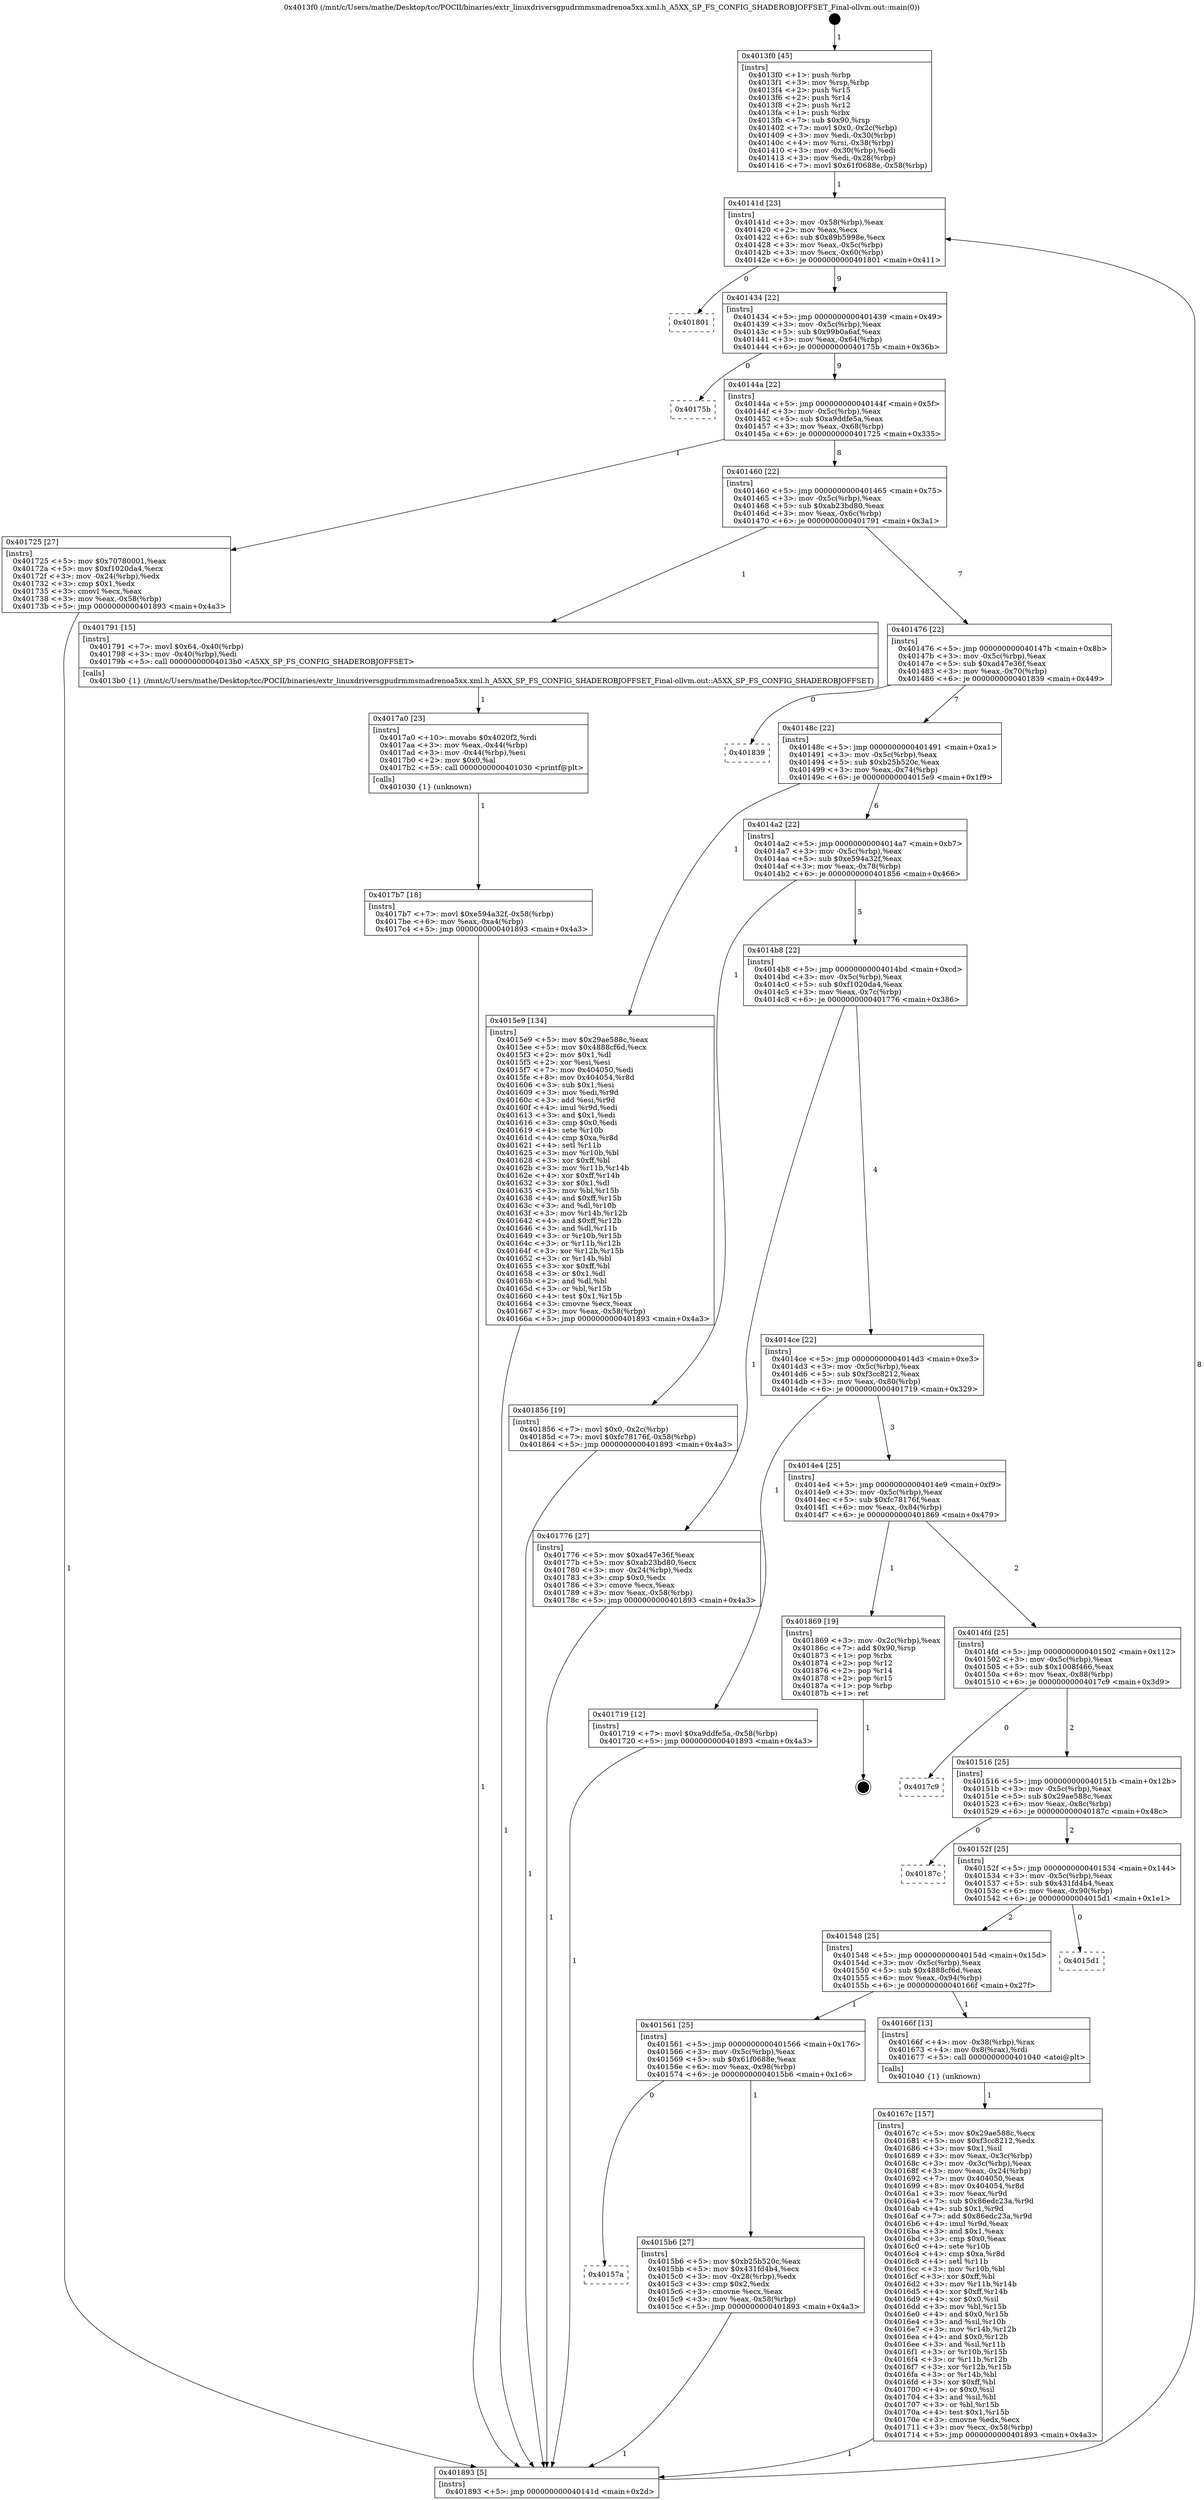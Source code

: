 digraph "0x4013f0" {
  label = "0x4013f0 (/mnt/c/Users/mathe/Desktop/tcc/POCII/binaries/extr_linuxdriversgpudrmmsmadrenoa5xx.xml.h_A5XX_SP_FS_CONFIG_SHADEROBJOFFSET_Final-ollvm.out::main(0))"
  labelloc = "t"
  node[shape=record]

  Entry [label="",width=0.3,height=0.3,shape=circle,fillcolor=black,style=filled]
  "0x40141d" [label="{
     0x40141d [23]\l
     | [instrs]\l
     &nbsp;&nbsp;0x40141d \<+3\>: mov -0x58(%rbp),%eax\l
     &nbsp;&nbsp;0x401420 \<+2\>: mov %eax,%ecx\l
     &nbsp;&nbsp;0x401422 \<+6\>: sub $0x89b5998e,%ecx\l
     &nbsp;&nbsp;0x401428 \<+3\>: mov %eax,-0x5c(%rbp)\l
     &nbsp;&nbsp;0x40142b \<+3\>: mov %ecx,-0x60(%rbp)\l
     &nbsp;&nbsp;0x40142e \<+6\>: je 0000000000401801 \<main+0x411\>\l
  }"]
  "0x401801" [label="{
     0x401801\l
  }", style=dashed]
  "0x401434" [label="{
     0x401434 [22]\l
     | [instrs]\l
     &nbsp;&nbsp;0x401434 \<+5\>: jmp 0000000000401439 \<main+0x49\>\l
     &nbsp;&nbsp;0x401439 \<+3\>: mov -0x5c(%rbp),%eax\l
     &nbsp;&nbsp;0x40143c \<+5\>: sub $0x99b0a6af,%eax\l
     &nbsp;&nbsp;0x401441 \<+3\>: mov %eax,-0x64(%rbp)\l
     &nbsp;&nbsp;0x401444 \<+6\>: je 000000000040175b \<main+0x36b\>\l
  }"]
  Exit [label="",width=0.3,height=0.3,shape=circle,fillcolor=black,style=filled,peripheries=2]
  "0x40175b" [label="{
     0x40175b\l
  }", style=dashed]
  "0x40144a" [label="{
     0x40144a [22]\l
     | [instrs]\l
     &nbsp;&nbsp;0x40144a \<+5\>: jmp 000000000040144f \<main+0x5f\>\l
     &nbsp;&nbsp;0x40144f \<+3\>: mov -0x5c(%rbp),%eax\l
     &nbsp;&nbsp;0x401452 \<+5\>: sub $0xa9ddfe5a,%eax\l
     &nbsp;&nbsp;0x401457 \<+3\>: mov %eax,-0x68(%rbp)\l
     &nbsp;&nbsp;0x40145a \<+6\>: je 0000000000401725 \<main+0x335\>\l
  }"]
  "0x4017b7" [label="{
     0x4017b7 [18]\l
     | [instrs]\l
     &nbsp;&nbsp;0x4017b7 \<+7\>: movl $0xe594a32f,-0x58(%rbp)\l
     &nbsp;&nbsp;0x4017be \<+6\>: mov %eax,-0xa4(%rbp)\l
     &nbsp;&nbsp;0x4017c4 \<+5\>: jmp 0000000000401893 \<main+0x4a3\>\l
  }"]
  "0x401725" [label="{
     0x401725 [27]\l
     | [instrs]\l
     &nbsp;&nbsp;0x401725 \<+5\>: mov $0x70780001,%eax\l
     &nbsp;&nbsp;0x40172a \<+5\>: mov $0xf1020da4,%ecx\l
     &nbsp;&nbsp;0x40172f \<+3\>: mov -0x24(%rbp),%edx\l
     &nbsp;&nbsp;0x401732 \<+3\>: cmp $0x1,%edx\l
     &nbsp;&nbsp;0x401735 \<+3\>: cmovl %ecx,%eax\l
     &nbsp;&nbsp;0x401738 \<+3\>: mov %eax,-0x58(%rbp)\l
     &nbsp;&nbsp;0x40173b \<+5\>: jmp 0000000000401893 \<main+0x4a3\>\l
  }"]
  "0x401460" [label="{
     0x401460 [22]\l
     | [instrs]\l
     &nbsp;&nbsp;0x401460 \<+5\>: jmp 0000000000401465 \<main+0x75\>\l
     &nbsp;&nbsp;0x401465 \<+3\>: mov -0x5c(%rbp),%eax\l
     &nbsp;&nbsp;0x401468 \<+5\>: sub $0xab23bd80,%eax\l
     &nbsp;&nbsp;0x40146d \<+3\>: mov %eax,-0x6c(%rbp)\l
     &nbsp;&nbsp;0x401470 \<+6\>: je 0000000000401791 \<main+0x3a1\>\l
  }"]
  "0x4017a0" [label="{
     0x4017a0 [23]\l
     | [instrs]\l
     &nbsp;&nbsp;0x4017a0 \<+10\>: movabs $0x4020f2,%rdi\l
     &nbsp;&nbsp;0x4017aa \<+3\>: mov %eax,-0x44(%rbp)\l
     &nbsp;&nbsp;0x4017ad \<+3\>: mov -0x44(%rbp),%esi\l
     &nbsp;&nbsp;0x4017b0 \<+2\>: mov $0x0,%al\l
     &nbsp;&nbsp;0x4017b2 \<+5\>: call 0000000000401030 \<printf@plt\>\l
     | [calls]\l
     &nbsp;&nbsp;0x401030 \{1\} (unknown)\l
  }"]
  "0x401791" [label="{
     0x401791 [15]\l
     | [instrs]\l
     &nbsp;&nbsp;0x401791 \<+7\>: movl $0x64,-0x40(%rbp)\l
     &nbsp;&nbsp;0x401798 \<+3\>: mov -0x40(%rbp),%edi\l
     &nbsp;&nbsp;0x40179b \<+5\>: call 00000000004013b0 \<A5XX_SP_FS_CONFIG_SHADEROBJOFFSET\>\l
     | [calls]\l
     &nbsp;&nbsp;0x4013b0 \{1\} (/mnt/c/Users/mathe/Desktop/tcc/POCII/binaries/extr_linuxdriversgpudrmmsmadrenoa5xx.xml.h_A5XX_SP_FS_CONFIG_SHADEROBJOFFSET_Final-ollvm.out::A5XX_SP_FS_CONFIG_SHADEROBJOFFSET)\l
  }"]
  "0x401476" [label="{
     0x401476 [22]\l
     | [instrs]\l
     &nbsp;&nbsp;0x401476 \<+5\>: jmp 000000000040147b \<main+0x8b\>\l
     &nbsp;&nbsp;0x40147b \<+3\>: mov -0x5c(%rbp),%eax\l
     &nbsp;&nbsp;0x40147e \<+5\>: sub $0xad47e36f,%eax\l
     &nbsp;&nbsp;0x401483 \<+3\>: mov %eax,-0x70(%rbp)\l
     &nbsp;&nbsp;0x401486 \<+6\>: je 0000000000401839 \<main+0x449\>\l
  }"]
  "0x40167c" [label="{
     0x40167c [157]\l
     | [instrs]\l
     &nbsp;&nbsp;0x40167c \<+5\>: mov $0x29ae588c,%ecx\l
     &nbsp;&nbsp;0x401681 \<+5\>: mov $0xf3cc8212,%edx\l
     &nbsp;&nbsp;0x401686 \<+3\>: mov $0x1,%sil\l
     &nbsp;&nbsp;0x401689 \<+3\>: mov %eax,-0x3c(%rbp)\l
     &nbsp;&nbsp;0x40168c \<+3\>: mov -0x3c(%rbp),%eax\l
     &nbsp;&nbsp;0x40168f \<+3\>: mov %eax,-0x24(%rbp)\l
     &nbsp;&nbsp;0x401692 \<+7\>: mov 0x404050,%eax\l
     &nbsp;&nbsp;0x401699 \<+8\>: mov 0x404054,%r8d\l
     &nbsp;&nbsp;0x4016a1 \<+3\>: mov %eax,%r9d\l
     &nbsp;&nbsp;0x4016a4 \<+7\>: sub $0x86edc23a,%r9d\l
     &nbsp;&nbsp;0x4016ab \<+4\>: sub $0x1,%r9d\l
     &nbsp;&nbsp;0x4016af \<+7\>: add $0x86edc23a,%r9d\l
     &nbsp;&nbsp;0x4016b6 \<+4\>: imul %r9d,%eax\l
     &nbsp;&nbsp;0x4016ba \<+3\>: and $0x1,%eax\l
     &nbsp;&nbsp;0x4016bd \<+3\>: cmp $0x0,%eax\l
     &nbsp;&nbsp;0x4016c0 \<+4\>: sete %r10b\l
     &nbsp;&nbsp;0x4016c4 \<+4\>: cmp $0xa,%r8d\l
     &nbsp;&nbsp;0x4016c8 \<+4\>: setl %r11b\l
     &nbsp;&nbsp;0x4016cc \<+3\>: mov %r10b,%bl\l
     &nbsp;&nbsp;0x4016cf \<+3\>: xor $0xff,%bl\l
     &nbsp;&nbsp;0x4016d2 \<+3\>: mov %r11b,%r14b\l
     &nbsp;&nbsp;0x4016d5 \<+4\>: xor $0xff,%r14b\l
     &nbsp;&nbsp;0x4016d9 \<+4\>: xor $0x0,%sil\l
     &nbsp;&nbsp;0x4016dd \<+3\>: mov %bl,%r15b\l
     &nbsp;&nbsp;0x4016e0 \<+4\>: and $0x0,%r15b\l
     &nbsp;&nbsp;0x4016e4 \<+3\>: and %sil,%r10b\l
     &nbsp;&nbsp;0x4016e7 \<+3\>: mov %r14b,%r12b\l
     &nbsp;&nbsp;0x4016ea \<+4\>: and $0x0,%r12b\l
     &nbsp;&nbsp;0x4016ee \<+3\>: and %sil,%r11b\l
     &nbsp;&nbsp;0x4016f1 \<+3\>: or %r10b,%r15b\l
     &nbsp;&nbsp;0x4016f4 \<+3\>: or %r11b,%r12b\l
     &nbsp;&nbsp;0x4016f7 \<+3\>: xor %r12b,%r15b\l
     &nbsp;&nbsp;0x4016fa \<+3\>: or %r14b,%bl\l
     &nbsp;&nbsp;0x4016fd \<+3\>: xor $0xff,%bl\l
     &nbsp;&nbsp;0x401700 \<+4\>: or $0x0,%sil\l
     &nbsp;&nbsp;0x401704 \<+3\>: and %sil,%bl\l
     &nbsp;&nbsp;0x401707 \<+3\>: or %bl,%r15b\l
     &nbsp;&nbsp;0x40170a \<+4\>: test $0x1,%r15b\l
     &nbsp;&nbsp;0x40170e \<+3\>: cmovne %edx,%ecx\l
     &nbsp;&nbsp;0x401711 \<+3\>: mov %ecx,-0x58(%rbp)\l
     &nbsp;&nbsp;0x401714 \<+5\>: jmp 0000000000401893 \<main+0x4a3\>\l
  }"]
  "0x401839" [label="{
     0x401839\l
  }", style=dashed]
  "0x40148c" [label="{
     0x40148c [22]\l
     | [instrs]\l
     &nbsp;&nbsp;0x40148c \<+5\>: jmp 0000000000401491 \<main+0xa1\>\l
     &nbsp;&nbsp;0x401491 \<+3\>: mov -0x5c(%rbp),%eax\l
     &nbsp;&nbsp;0x401494 \<+5\>: sub $0xb25b520c,%eax\l
     &nbsp;&nbsp;0x401499 \<+3\>: mov %eax,-0x74(%rbp)\l
     &nbsp;&nbsp;0x40149c \<+6\>: je 00000000004015e9 \<main+0x1f9\>\l
  }"]
  "0x4013f0" [label="{
     0x4013f0 [45]\l
     | [instrs]\l
     &nbsp;&nbsp;0x4013f0 \<+1\>: push %rbp\l
     &nbsp;&nbsp;0x4013f1 \<+3\>: mov %rsp,%rbp\l
     &nbsp;&nbsp;0x4013f4 \<+2\>: push %r15\l
     &nbsp;&nbsp;0x4013f6 \<+2\>: push %r14\l
     &nbsp;&nbsp;0x4013f8 \<+2\>: push %r12\l
     &nbsp;&nbsp;0x4013fa \<+1\>: push %rbx\l
     &nbsp;&nbsp;0x4013fb \<+7\>: sub $0x90,%rsp\l
     &nbsp;&nbsp;0x401402 \<+7\>: movl $0x0,-0x2c(%rbp)\l
     &nbsp;&nbsp;0x401409 \<+3\>: mov %edi,-0x30(%rbp)\l
     &nbsp;&nbsp;0x40140c \<+4\>: mov %rsi,-0x38(%rbp)\l
     &nbsp;&nbsp;0x401410 \<+3\>: mov -0x30(%rbp),%edi\l
     &nbsp;&nbsp;0x401413 \<+3\>: mov %edi,-0x28(%rbp)\l
     &nbsp;&nbsp;0x401416 \<+7\>: movl $0x61f0688e,-0x58(%rbp)\l
  }"]
  "0x4015e9" [label="{
     0x4015e9 [134]\l
     | [instrs]\l
     &nbsp;&nbsp;0x4015e9 \<+5\>: mov $0x29ae588c,%eax\l
     &nbsp;&nbsp;0x4015ee \<+5\>: mov $0x4888cf6d,%ecx\l
     &nbsp;&nbsp;0x4015f3 \<+2\>: mov $0x1,%dl\l
     &nbsp;&nbsp;0x4015f5 \<+2\>: xor %esi,%esi\l
     &nbsp;&nbsp;0x4015f7 \<+7\>: mov 0x404050,%edi\l
     &nbsp;&nbsp;0x4015fe \<+8\>: mov 0x404054,%r8d\l
     &nbsp;&nbsp;0x401606 \<+3\>: sub $0x1,%esi\l
     &nbsp;&nbsp;0x401609 \<+3\>: mov %edi,%r9d\l
     &nbsp;&nbsp;0x40160c \<+3\>: add %esi,%r9d\l
     &nbsp;&nbsp;0x40160f \<+4\>: imul %r9d,%edi\l
     &nbsp;&nbsp;0x401613 \<+3\>: and $0x1,%edi\l
     &nbsp;&nbsp;0x401616 \<+3\>: cmp $0x0,%edi\l
     &nbsp;&nbsp;0x401619 \<+4\>: sete %r10b\l
     &nbsp;&nbsp;0x40161d \<+4\>: cmp $0xa,%r8d\l
     &nbsp;&nbsp;0x401621 \<+4\>: setl %r11b\l
     &nbsp;&nbsp;0x401625 \<+3\>: mov %r10b,%bl\l
     &nbsp;&nbsp;0x401628 \<+3\>: xor $0xff,%bl\l
     &nbsp;&nbsp;0x40162b \<+3\>: mov %r11b,%r14b\l
     &nbsp;&nbsp;0x40162e \<+4\>: xor $0xff,%r14b\l
     &nbsp;&nbsp;0x401632 \<+3\>: xor $0x1,%dl\l
     &nbsp;&nbsp;0x401635 \<+3\>: mov %bl,%r15b\l
     &nbsp;&nbsp;0x401638 \<+4\>: and $0xff,%r15b\l
     &nbsp;&nbsp;0x40163c \<+3\>: and %dl,%r10b\l
     &nbsp;&nbsp;0x40163f \<+3\>: mov %r14b,%r12b\l
     &nbsp;&nbsp;0x401642 \<+4\>: and $0xff,%r12b\l
     &nbsp;&nbsp;0x401646 \<+3\>: and %dl,%r11b\l
     &nbsp;&nbsp;0x401649 \<+3\>: or %r10b,%r15b\l
     &nbsp;&nbsp;0x40164c \<+3\>: or %r11b,%r12b\l
     &nbsp;&nbsp;0x40164f \<+3\>: xor %r12b,%r15b\l
     &nbsp;&nbsp;0x401652 \<+3\>: or %r14b,%bl\l
     &nbsp;&nbsp;0x401655 \<+3\>: xor $0xff,%bl\l
     &nbsp;&nbsp;0x401658 \<+3\>: or $0x1,%dl\l
     &nbsp;&nbsp;0x40165b \<+2\>: and %dl,%bl\l
     &nbsp;&nbsp;0x40165d \<+3\>: or %bl,%r15b\l
     &nbsp;&nbsp;0x401660 \<+4\>: test $0x1,%r15b\l
     &nbsp;&nbsp;0x401664 \<+3\>: cmovne %ecx,%eax\l
     &nbsp;&nbsp;0x401667 \<+3\>: mov %eax,-0x58(%rbp)\l
     &nbsp;&nbsp;0x40166a \<+5\>: jmp 0000000000401893 \<main+0x4a3\>\l
  }"]
  "0x4014a2" [label="{
     0x4014a2 [22]\l
     | [instrs]\l
     &nbsp;&nbsp;0x4014a2 \<+5\>: jmp 00000000004014a7 \<main+0xb7\>\l
     &nbsp;&nbsp;0x4014a7 \<+3\>: mov -0x5c(%rbp),%eax\l
     &nbsp;&nbsp;0x4014aa \<+5\>: sub $0xe594a32f,%eax\l
     &nbsp;&nbsp;0x4014af \<+3\>: mov %eax,-0x78(%rbp)\l
     &nbsp;&nbsp;0x4014b2 \<+6\>: je 0000000000401856 \<main+0x466\>\l
  }"]
  "0x401893" [label="{
     0x401893 [5]\l
     | [instrs]\l
     &nbsp;&nbsp;0x401893 \<+5\>: jmp 000000000040141d \<main+0x2d\>\l
  }"]
  "0x401856" [label="{
     0x401856 [19]\l
     | [instrs]\l
     &nbsp;&nbsp;0x401856 \<+7\>: movl $0x0,-0x2c(%rbp)\l
     &nbsp;&nbsp;0x40185d \<+7\>: movl $0xfc78176f,-0x58(%rbp)\l
     &nbsp;&nbsp;0x401864 \<+5\>: jmp 0000000000401893 \<main+0x4a3\>\l
  }"]
  "0x4014b8" [label="{
     0x4014b8 [22]\l
     | [instrs]\l
     &nbsp;&nbsp;0x4014b8 \<+5\>: jmp 00000000004014bd \<main+0xcd\>\l
     &nbsp;&nbsp;0x4014bd \<+3\>: mov -0x5c(%rbp),%eax\l
     &nbsp;&nbsp;0x4014c0 \<+5\>: sub $0xf1020da4,%eax\l
     &nbsp;&nbsp;0x4014c5 \<+3\>: mov %eax,-0x7c(%rbp)\l
     &nbsp;&nbsp;0x4014c8 \<+6\>: je 0000000000401776 \<main+0x386\>\l
  }"]
  "0x40157a" [label="{
     0x40157a\l
  }", style=dashed]
  "0x401776" [label="{
     0x401776 [27]\l
     | [instrs]\l
     &nbsp;&nbsp;0x401776 \<+5\>: mov $0xad47e36f,%eax\l
     &nbsp;&nbsp;0x40177b \<+5\>: mov $0xab23bd80,%ecx\l
     &nbsp;&nbsp;0x401780 \<+3\>: mov -0x24(%rbp),%edx\l
     &nbsp;&nbsp;0x401783 \<+3\>: cmp $0x0,%edx\l
     &nbsp;&nbsp;0x401786 \<+3\>: cmove %ecx,%eax\l
     &nbsp;&nbsp;0x401789 \<+3\>: mov %eax,-0x58(%rbp)\l
     &nbsp;&nbsp;0x40178c \<+5\>: jmp 0000000000401893 \<main+0x4a3\>\l
  }"]
  "0x4014ce" [label="{
     0x4014ce [22]\l
     | [instrs]\l
     &nbsp;&nbsp;0x4014ce \<+5\>: jmp 00000000004014d3 \<main+0xe3\>\l
     &nbsp;&nbsp;0x4014d3 \<+3\>: mov -0x5c(%rbp),%eax\l
     &nbsp;&nbsp;0x4014d6 \<+5\>: sub $0xf3cc8212,%eax\l
     &nbsp;&nbsp;0x4014db \<+3\>: mov %eax,-0x80(%rbp)\l
     &nbsp;&nbsp;0x4014de \<+6\>: je 0000000000401719 \<main+0x329\>\l
  }"]
  "0x4015b6" [label="{
     0x4015b6 [27]\l
     | [instrs]\l
     &nbsp;&nbsp;0x4015b6 \<+5\>: mov $0xb25b520c,%eax\l
     &nbsp;&nbsp;0x4015bb \<+5\>: mov $0x431fd4b4,%ecx\l
     &nbsp;&nbsp;0x4015c0 \<+3\>: mov -0x28(%rbp),%edx\l
     &nbsp;&nbsp;0x4015c3 \<+3\>: cmp $0x2,%edx\l
     &nbsp;&nbsp;0x4015c6 \<+3\>: cmovne %ecx,%eax\l
     &nbsp;&nbsp;0x4015c9 \<+3\>: mov %eax,-0x58(%rbp)\l
     &nbsp;&nbsp;0x4015cc \<+5\>: jmp 0000000000401893 \<main+0x4a3\>\l
  }"]
  "0x401719" [label="{
     0x401719 [12]\l
     | [instrs]\l
     &nbsp;&nbsp;0x401719 \<+7\>: movl $0xa9ddfe5a,-0x58(%rbp)\l
     &nbsp;&nbsp;0x401720 \<+5\>: jmp 0000000000401893 \<main+0x4a3\>\l
  }"]
  "0x4014e4" [label="{
     0x4014e4 [25]\l
     | [instrs]\l
     &nbsp;&nbsp;0x4014e4 \<+5\>: jmp 00000000004014e9 \<main+0xf9\>\l
     &nbsp;&nbsp;0x4014e9 \<+3\>: mov -0x5c(%rbp),%eax\l
     &nbsp;&nbsp;0x4014ec \<+5\>: sub $0xfc78176f,%eax\l
     &nbsp;&nbsp;0x4014f1 \<+6\>: mov %eax,-0x84(%rbp)\l
     &nbsp;&nbsp;0x4014f7 \<+6\>: je 0000000000401869 \<main+0x479\>\l
  }"]
  "0x401561" [label="{
     0x401561 [25]\l
     | [instrs]\l
     &nbsp;&nbsp;0x401561 \<+5\>: jmp 0000000000401566 \<main+0x176\>\l
     &nbsp;&nbsp;0x401566 \<+3\>: mov -0x5c(%rbp),%eax\l
     &nbsp;&nbsp;0x401569 \<+5\>: sub $0x61f0688e,%eax\l
     &nbsp;&nbsp;0x40156e \<+6\>: mov %eax,-0x98(%rbp)\l
     &nbsp;&nbsp;0x401574 \<+6\>: je 00000000004015b6 \<main+0x1c6\>\l
  }"]
  "0x401869" [label="{
     0x401869 [19]\l
     | [instrs]\l
     &nbsp;&nbsp;0x401869 \<+3\>: mov -0x2c(%rbp),%eax\l
     &nbsp;&nbsp;0x40186c \<+7\>: add $0x90,%rsp\l
     &nbsp;&nbsp;0x401873 \<+1\>: pop %rbx\l
     &nbsp;&nbsp;0x401874 \<+2\>: pop %r12\l
     &nbsp;&nbsp;0x401876 \<+2\>: pop %r14\l
     &nbsp;&nbsp;0x401878 \<+2\>: pop %r15\l
     &nbsp;&nbsp;0x40187a \<+1\>: pop %rbp\l
     &nbsp;&nbsp;0x40187b \<+1\>: ret\l
  }"]
  "0x4014fd" [label="{
     0x4014fd [25]\l
     | [instrs]\l
     &nbsp;&nbsp;0x4014fd \<+5\>: jmp 0000000000401502 \<main+0x112\>\l
     &nbsp;&nbsp;0x401502 \<+3\>: mov -0x5c(%rbp),%eax\l
     &nbsp;&nbsp;0x401505 \<+5\>: sub $0x1008f466,%eax\l
     &nbsp;&nbsp;0x40150a \<+6\>: mov %eax,-0x88(%rbp)\l
     &nbsp;&nbsp;0x401510 \<+6\>: je 00000000004017c9 \<main+0x3d9\>\l
  }"]
  "0x40166f" [label="{
     0x40166f [13]\l
     | [instrs]\l
     &nbsp;&nbsp;0x40166f \<+4\>: mov -0x38(%rbp),%rax\l
     &nbsp;&nbsp;0x401673 \<+4\>: mov 0x8(%rax),%rdi\l
     &nbsp;&nbsp;0x401677 \<+5\>: call 0000000000401040 \<atoi@plt\>\l
     | [calls]\l
     &nbsp;&nbsp;0x401040 \{1\} (unknown)\l
  }"]
  "0x4017c9" [label="{
     0x4017c9\l
  }", style=dashed]
  "0x401516" [label="{
     0x401516 [25]\l
     | [instrs]\l
     &nbsp;&nbsp;0x401516 \<+5\>: jmp 000000000040151b \<main+0x12b\>\l
     &nbsp;&nbsp;0x40151b \<+3\>: mov -0x5c(%rbp),%eax\l
     &nbsp;&nbsp;0x40151e \<+5\>: sub $0x29ae588c,%eax\l
     &nbsp;&nbsp;0x401523 \<+6\>: mov %eax,-0x8c(%rbp)\l
     &nbsp;&nbsp;0x401529 \<+6\>: je 000000000040187c \<main+0x48c\>\l
  }"]
  "0x401548" [label="{
     0x401548 [25]\l
     | [instrs]\l
     &nbsp;&nbsp;0x401548 \<+5\>: jmp 000000000040154d \<main+0x15d\>\l
     &nbsp;&nbsp;0x40154d \<+3\>: mov -0x5c(%rbp),%eax\l
     &nbsp;&nbsp;0x401550 \<+5\>: sub $0x4888cf6d,%eax\l
     &nbsp;&nbsp;0x401555 \<+6\>: mov %eax,-0x94(%rbp)\l
     &nbsp;&nbsp;0x40155b \<+6\>: je 000000000040166f \<main+0x27f\>\l
  }"]
  "0x40187c" [label="{
     0x40187c\l
  }", style=dashed]
  "0x40152f" [label="{
     0x40152f [25]\l
     | [instrs]\l
     &nbsp;&nbsp;0x40152f \<+5\>: jmp 0000000000401534 \<main+0x144\>\l
     &nbsp;&nbsp;0x401534 \<+3\>: mov -0x5c(%rbp),%eax\l
     &nbsp;&nbsp;0x401537 \<+5\>: sub $0x431fd4b4,%eax\l
     &nbsp;&nbsp;0x40153c \<+6\>: mov %eax,-0x90(%rbp)\l
     &nbsp;&nbsp;0x401542 \<+6\>: je 00000000004015d1 \<main+0x1e1\>\l
  }"]
  "0x4015d1" [label="{
     0x4015d1\l
  }", style=dashed]
  Entry -> "0x4013f0" [label=" 1"]
  "0x40141d" -> "0x401801" [label=" 0"]
  "0x40141d" -> "0x401434" [label=" 9"]
  "0x401869" -> Exit [label=" 1"]
  "0x401434" -> "0x40175b" [label=" 0"]
  "0x401434" -> "0x40144a" [label=" 9"]
  "0x401856" -> "0x401893" [label=" 1"]
  "0x40144a" -> "0x401725" [label=" 1"]
  "0x40144a" -> "0x401460" [label=" 8"]
  "0x4017b7" -> "0x401893" [label=" 1"]
  "0x401460" -> "0x401791" [label=" 1"]
  "0x401460" -> "0x401476" [label=" 7"]
  "0x4017a0" -> "0x4017b7" [label=" 1"]
  "0x401476" -> "0x401839" [label=" 0"]
  "0x401476" -> "0x40148c" [label=" 7"]
  "0x401791" -> "0x4017a0" [label=" 1"]
  "0x40148c" -> "0x4015e9" [label=" 1"]
  "0x40148c" -> "0x4014a2" [label=" 6"]
  "0x401776" -> "0x401893" [label=" 1"]
  "0x4014a2" -> "0x401856" [label=" 1"]
  "0x4014a2" -> "0x4014b8" [label=" 5"]
  "0x401725" -> "0x401893" [label=" 1"]
  "0x4014b8" -> "0x401776" [label=" 1"]
  "0x4014b8" -> "0x4014ce" [label=" 4"]
  "0x401719" -> "0x401893" [label=" 1"]
  "0x4014ce" -> "0x401719" [label=" 1"]
  "0x4014ce" -> "0x4014e4" [label=" 3"]
  "0x40167c" -> "0x401893" [label=" 1"]
  "0x4014e4" -> "0x401869" [label=" 1"]
  "0x4014e4" -> "0x4014fd" [label=" 2"]
  "0x4015e9" -> "0x401893" [label=" 1"]
  "0x4014fd" -> "0x4017c9" [label=" 0"]
  "0x4014fd" -> "0x401516" [label=" 2"]
  "0x401893" -> "0x40141d" [label=" 8"]
  "0x401516" -> "0x40187c" [label=" 0"]
  "0x401516" -> "0x40152f" [label=" 2"]
  "0x4015b6" -> "0x401893" [label=" 1"]
  "0x40152f" -> "0x4015d1" [label=" 0"]
  "0x40152f" -> "0x401548" [label=" 2"]
  "0x4013f0" -> "0x40141d" [label=" 1"]
  "0x401548" -> "0x40166f" [label=" 1"]
  "0x401548" -> "0x401561" [label=" 1"]
  "0x40166f" -> "0x40167c" [label=" 1"]
  "0x401561" -> "0x4015b6" [label=" 1"]
  "0x401561" -> "0x40157a" [label=" 0"]
}
